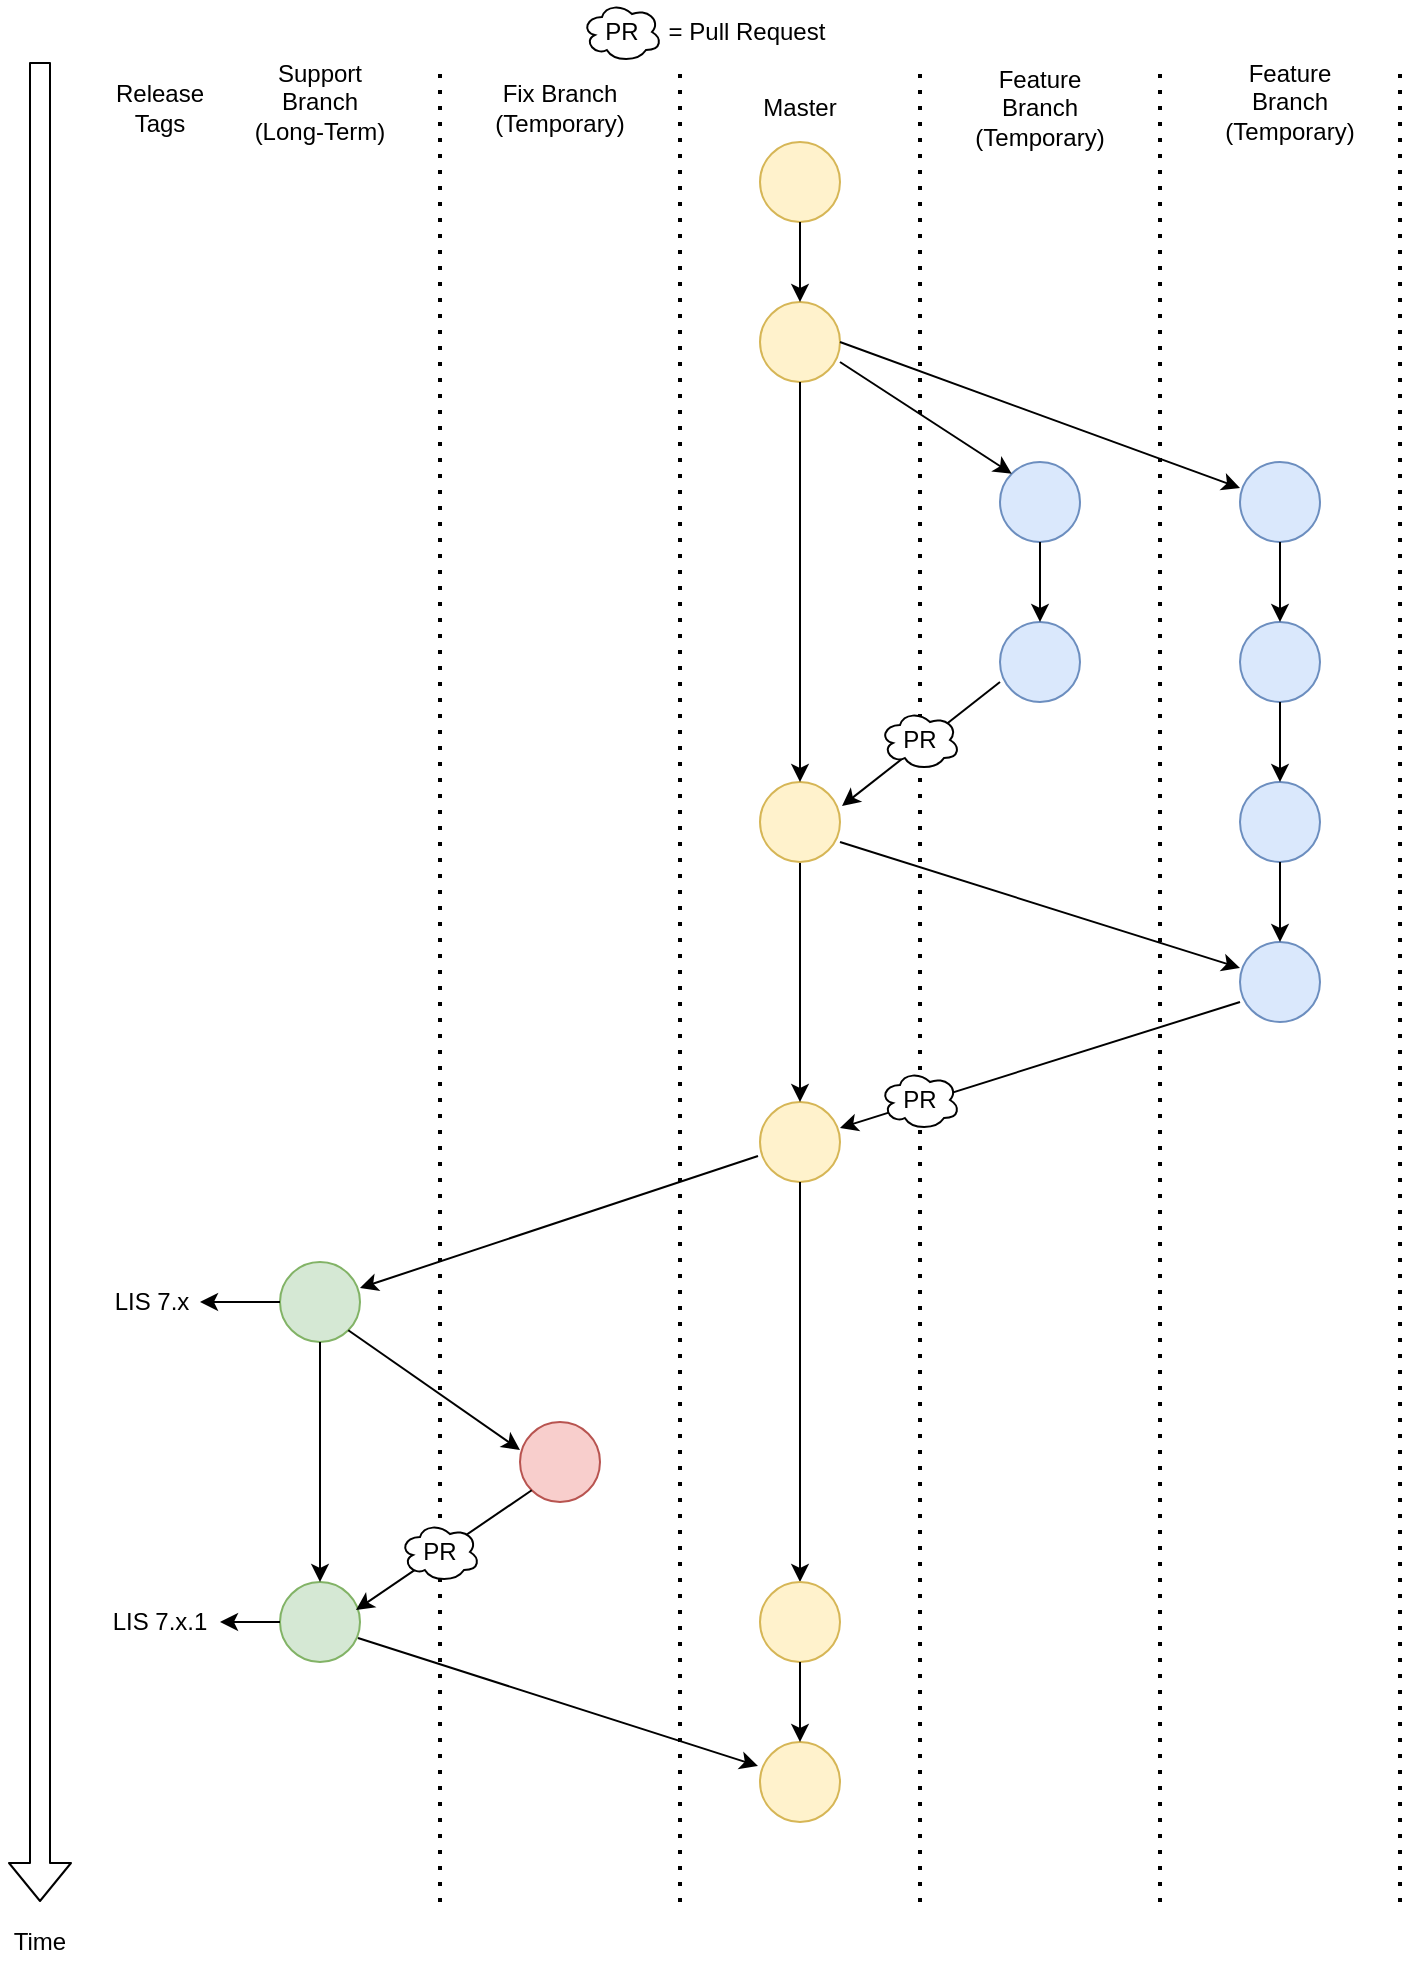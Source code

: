 <mxfile version="14.9.3" type="device"><diagram id="zTFEWpy3qW7CQAIHSeds" name="Page-1"><mxGraphModel dx="974" dy="496" grid="1" gridSize="10" guides="1" tooltips="1" connect="1" arrows="1" fold="1" page="1" pageScale="1" pageWidth="850" pageHeight="1100" math="0" shadow="0"><root><mxCell id="0"/><mxCell id="1" parent="0"/><mxCell id="1DyeuNXRVK-pLFqoDSZ0-1" value="" style="ellipse;whiteSpace=wrap;html=1;aspect=fixed;fillColor=#fff2cc;strokeColor=#d6b656;" parent="1" vertex="1"><mxGeometry x="480" y="80" width="40" height="40" as="geometry"/></mxCell><mxCell id="1DyeuNXRVK-pLFqoDSZ0-2" value="" style="ellipse;whiteSpace=wrap;html=1;aspect=fixed;fillColor=#fff2cc;strokeColor=#d6b656;" parent="1" vertex="1"><mxGeometry x="480" y="160" width="40" height="40" as="geometry"/></mxCell><mxCell id="1DyeuNXRVK-pLFqoDSZ0-5" value="" style="ellipse;whiteSpace=wrap;html=1;aspect=fixed;fillColor=#fff2cc;strokeColor=#d6b656;" parent="1" vertex="1"><mxGeometry x="480" y="560" width="40" height="40" as="geometry"/></mxCell><mxCell id="1DyeuNXRVK-pLFqoDSZ0-6" value="" style="ellipse;whiteSpace=wrap;html=1;aspect=fixed;fillColor=#dae8fc;strokeColor=#6c8ebf;" parent="1" vertex="1"><mxGeometry x="600" y="240" width="40" height="40" as="geometry"/></mxCell><mxCell id="1DyeuNXRVK-pLFqoDSZ0-8" value="" style="ellipse;whiteSpace=wrap;html=1;aspect=fixed;fillColor=#dae8fc;strokeColor=#6c8ebf;" parent="1" vertex="1"><mxGeometry x="600" y="320" width="40" height="40" as="geometry"/></mxCell><mxCell id="1DyeuNXRVK-pLFqoDSZ0-23" value="" style="ellipse;whiteSpace=wrap;html=1;aspect=fixed;fillColor=#d5e8d4;strokeColor=#82b366;" parent="1" vertex="1"><mxGeometry x="240" y="640" width="40" height="40" as="geometry"/></mxCell><mxCell id="1DyeuNXRVK-pLFqoDSZ0-26" value="" style="ellipse;whiteSpace=wrap;html=1;aspect=fixed;fillColor=#d5e8d4;strokeColor=#82b366;" parent="1" vertex="1"><mxGeometry x="240" y="800" width="40" height="40" as="geometry"/></mxCell><mxCell id="1DyeuNXRVK-pLFqoDSZ0-30" value="" style="endArrow=classic;html=1;exitX=0.5;exitY=1;exitDx=0;exitDy=0;entryX=0.5;entryY=0;entryDx=0;entryDy=0;" parent="1" source="1DyeuNXRVK-pLFqoDSZ0-1" target="1DyeuNXRVK-pLFqoDSZ0-2" edge="1"><mxGeometry width="50" height="50" relative="1" as="geometry"><mxPoint x="550" y="153" as="sourcePoint"/><mxPoint x="600" y="103" as="targetPoint"/></mxGeometry></mxCell><mxCell id="1DyeuNXRVK-pLFqoDSZ0-31" value="" style="endArrow=classic;html=1;entryX=0;entryY=0;entryDx=0;entryDy=0;" parent="1" target="1DyeuNXRVK-pLFqoDSZ0-6" edge="1"><mxGeometry width="50" height="50" relative="1" as="geometry"><mxPoint x="520" y="190" as="sourcePoint"/><mxPoint x="590" y="143" as="targetPoint"/></mxGeometry></mxCell><mxCell id="1DyeuNXRVK-pLFqoDSZ0-34" value="" style="endArrow=classic;html=1;exitX=0.5;exitY=1;exitDx=0;exitDy=0;entryX=0.5;entryY=0;entryDx=0;entryDy=0;" parent="1" source="1DyeuNXRVK-pLFqoDSZ0-6" target="1DyeuNXRVK-pLFqoDSZ0-8" edge="1"><mxGeometry width="50" height="50" relative="1" as="geometry"><mxPoint x="320" y="263" as="sourcePoint"/><mxPoint x="370" y="213" as="targetPoint"/></mxGeometry></mxCell><mxCell id="1DyeuNXRVK-pLFqoDSZ0-41" value="" style="endArrow=classic;html=1;exitX=-0.025;exitY=0.675;exitDx=0;exitDy=0;entryX=1;entryY=0.325;entryDx=0;entryDy=0;entryPerimeter=0;exitPerimeter=0;" parent="1" source="1DyeuNXRVK-pLFqoDSZ0-5" target="1DyeuNXRVK-pLFqoDSZ0-23" edge="1"><mxGeometry width="50" height="50" relative="1" as="geometry"><mxPoint x="480" y="663" as="sourcePoint"/><mxPoint x="360" y="673" as="targetPoint"/></mxGeometry></mxCell><mxCell id="1DyeuNXRVK-pLFqoDSZ0-47" value="" style="endArrow=classic;html=1;exitX=0.5;exitY=1;exitDx=0;exitDy=0;entryX=0.5;entryY=0;entryDx=0;entryDy=0;" parent="1" source="1DyeuNXRVK-pLFqoDSZ0-23" target="1DyeuNXRVK-pLFqoDSZ0-26" edge="1"><mxGeometry width="50" height="50" relative="1" as="geometry"><mxPoint x="260" y="923" as="sourcePoint"/><mxPoint x="370" y="903" as="targetPoint"/></mxGeometry></mxCell><mxCell id="1DyeuNXRVK-pLFqoDSZ0-50" value="" style="endArrow=classic;html=1;exitX=0.5;exitY=1;exitDx=0;exitDy=0;entryX=0.5;entryY=0;entryDx=0;entryDy=0;" parent="1" source="1DyeuNXRVK-pLFqoDSZ0-5" target="1DyeuNXRVK-pLFqoDSZ0-54" edge="1"><mxGeometry width="50" height="50" relative="1" as="geometry"><mxPoint x="500" y="683" as="sourcePoint"/><mxPoint x="500" y="963" as="targetPoint"/></mxGeometry></mxCell><mxCell id="1DyeuNXRVK-pLFqoDSZ0-51" value="" style="ellipse;whiteSpace=wrap;html=1;aspect=fixed;fillColor=#f8cecc;strokeColor=#b85450;" parent="1" vertex="1"><mxGeometry x="360" y="720" width="40" height="40" as="geometry"/></mxCell><mxCell id="1DyeuNXRVK-pLFqoDSZ0-52" value="" style="endArrow=classic;html=1;exitX=1;exitY=1;exitDx=0;exitDy=0;entryX=0;entryY=0.35;entryDx=0;entryDy=0;entryPerimeter=0;" parent="1" source="1DyeuNXRVK-pLFqoDSZ0-23" target="1DyeuNXRVK-pLFqoDSZ0-51" edge="1"><mxGeometry width="50" height="50" relative="1" as="geometry"><mxPoint x="274.142" y="917.142" as="sourcePoint"/><mxPoint x="356" y="732" as="targetPoint"/></mxGeometry></mxCell><mxCell id="1DyeuNXRVK-pLFqoDSZ0-54" value="" style="ellipse;whiteSpace=wrap;html=1;aspect=fixed;fillColor=#fff2cc;strokeColor=#d6b656;" parent="1" vertex="1"><mxGeometry x="480" y="800" width="40" height="40" as="geometry"/></mxCell><mxCell id="1DyeuNXRVK-pLFqoDSZ0-58" value="Master" style="text;html=1;strokeColor=none;fillColor=none;align=center;verticalAlign=middle;whiteSpace=wrap;rounded=0;" parent="1" vertex="1"><mxGeometry x="480" y="53" width="40" height="20" as="geometry"/></mxCell><mxCell id="1DyeuNXRVK-pLFqoDSZ0-59" value="Feature Branch&lt;br&gt;(Temporary)" style="text;html=1;strokeColor=none;fillColor=none;align=center;verticalAlign=middle;whiteSpace=wrap;rounded=0;" parent="1" vertex="1"><mxGeometry x="595" y="53" width="50" height="20" as="geometry"/></mxCell><mxCell id="1DyeuNXRVK-pLFqoDSZ0-60" value="Fix Branch (Temporary)" style="text;html=1;strokeColor=none;fillColor=none;align=center;verticalAlign=middle;whiteSpace=wrap;rounded=0;" parent="1" vertex="1"><mxGeometry x="355" y="53" width="50" height="20" as="geometry"/></mxCell><mxCell id="1DyeuNXRVK-pLFqoDSZ0-64" value="Support Branch (Long-Term)" style="text;html=1;strokeColor=none;fillColor=none;align=center;verticalAlign=middle;whiteSpace=wrap;rounded=0;" parent="1" vertex="1"><mxGeometry x="225" y="50" width="70" height="20" as="geometry"/></mxCell><mxCell id="1DyeuNXRVK-pLFqoDSZ0-66" value="" style="endArrow=classic;html=1;exitX=0;exitY=1;exitDx=0;exitDy=0;entryX=0.95;entryY=0.35;entryDx=0;entryDy=0;entryPerimeter=0;" parent="1" source="1DyeuNXRVK-pLFqoDSZ0-51" target="1DyeuNXRVK-pLFqoDSZ0-26" edge="1"><mxGeometry width="50" height="50" relative="1" as="geometry"><mxPoint x="410" y="550" as="sourcePoint"/><mxPoint x="460" y="500" as="targetPoint"/></mxGeometry></mxCell><mxCell id="1DyeuNXRVK-pLFqoDSZ0-69" value="" style="endArrow=none;dashed=1;html=1;dashPattern=1 3;strokeWidth=2;" parent="1" edge="1"><mxGeometry width="50" height="50" relative="1" as="geometry"><mxPoint x="560" y="960" as="sourcePoint"/><mxPoint x="560" y="40" as="targetPoint"/></mxGeometry></mxCell><mxCell id="1DyeuNXRVK-pLFqoDSZ0-70" value="" style="endArrow=none;dashed=1;html=1;dashPattern=1 3;strokeWidth=2;" parent="1" edge="1"><mxGeometry width="50" height="50" relative="1" as="geometry"><mxPoint x="320" y="960" as="sourcePoint"/><mxPoint x="320" y="40" as="targetPoint"/></mxGeometry></mxCell><mxCell id="1DyeuNXRVK-pLFqoDSZ0-72" value="" style="endArrow=none;dashed=1;html=1;dashPattern=1 3;strokeWidth=2;" parent="1" edge="1"><mxGeometry width="50" height="50" relative="1" as="geometry"><mxPoint x="440" y="960" as="sourcePoint"/><mxPoint x="440" y="40" as="targetPoint"/></mxGeometry></mxCell><mxCell id="1DyeuNXRVK-pLFqoDSZ0-75" value="Time" style="text;html=1;strokeColor=none;fillColor=none;align=center;verticalAlign=middle;whiteSpace=wrap;rounded=0;" parent="1" vertex="1"><mxGeometry x="100" y="970" width="40" height="20" as="geometry"/></mxCell><mxCell id="1DyeuNXRVK-pLFqoDSZ0-78" value="" style="shape=flexArrow;endArrow=classic;html=1;" parent="1" edge="1"><mxGeometry width="50" height="50" relative="1" as="geometry"><mxPoint x="120" y="40" as="sourcePoint"/><mxPoint x="120" y="960" as="targetPoint"/></mxGeometry></mxCell><mxCell id="1DyeuNXRVK-pLFqoDSZ0-80" value="LIS 7.x.1" style="text;html=1;strokeColor=none;fillColor=none;align=center;verticalAlign=middle;whiteSpace=wrap;rounded=0;" parent="1" vertex="1"><mxGeometry x="150" y="810" width="60" height="20" as="geometry"/></mxCell><mxCell id="4GaZxwQwqQgJ384cXdj0-1" value="" style="endArrow=none;dashed=1;html=1;dashPattern=1 3;strokeWidth=2;" parent="1" edge="1"><mxGeometry width="50" height="50" relative="1" as="geometry"><mxPoint x="680" y="960" as="sourcePoint"/><mxPoint x="680" y="40" as="targetPoint"/></mxGeometry></mxCell><mxCell id="4GaZxwQwqQgJ384cXdj0-2" value="Release Tags" style="text;html=1;strokeColor=none;fillColor=none;align=center;verticalAlign=middle;whiteSpace=wrap;rounded=0;" parent="1" vertex="1"><mxGeometry x="155" y="53" width="50" height="20" as="geometry"/></mxCell><mxCell id="4GaZxwQwqQgJ384cXdj0-3" value="Feature Branch&lt;br&gt;(Temporary)" style="text;html=1;strokeColor=none;fillColor=none;align=center;verticalAlign=middle;whiteSpace=wrap;rounded=0;" parent="1" vertex="1"><mxGeometry x="720" y="50" width="50" height="20" as="geometry"/></mxCell><mxCell id="4GaZxwQwqQgJ384cXdj0-4" value="" style="endArrow=none;dashed=1;html=1;dashPattern=1 3;strokeWidth=2;" parent="1" edge="1"><mxGeometry width="50" height="50" relative="1" as="geometry"><mxPoint x="800" y="960" as="sourcePoint"/><mxPoint x="800" y="40" as="targetPoint"/></mxGeometry></mxCell><mxCell id="4GaZxwQwqQgJ384cXdj0-5" value="" style="ellipse;whiteSpace=wrap;html=1;aspect=fixed;fillColor=#dae8fc;strokeColor=#6c8ebf;" parent="1" vertex="1"><mxGeometry x="720" y="240" width="40" height="40" as="geometry"/></mxCell><mxCell id="4GaZxwQwqQgJ384cXdj0-6" value="" style="ellipse;whiteSpace=wrap;html=1;aspect=fixed;fillColor=#dae8fc;strokeColor=#6c8ebf;" parent="1" vertex="1"><mxGeometry x="720" y="320" width="40" height="40" as="geometry"/></mxCell><mxCell id="4GaZxwQwqQgJ384cXdj0-7" value="" style="ellipse;whiteSpace=wrap;html=1;aspect=fixed;fillColor=#dae8fc;strokeColor=#6c8ebf;" parent="1" vertex="1"><mxGeometry x="720" y="400" width="40" height="40" as="geometry"/></mxCell><mxCell id="4GaZxwQwqQgJ384cXdj0-8" value="" style="ellipse;whiteSpace=wrap;html=1;aspect=fixed;fillColor=#dae8fc;strokeColor=#6c8ebf;" parent="1" vertex="1"><mxGeometry x="720" y="480" width="40" height="40" as="geometry"/></mxCell><mxCell id="4GaZxwQwqQgJ384cXdj0-14" style="edgeStyle=orthogonalEdgeStyle;rounded=0;orthogonalLoop=1;jettySize=auto;html=1;exitX=0.5;exitY=1;exitDx=0;exitDy=0;entryX=0.5;entryY=0;entryDx=0;entryDy=0;" parent="1" source="4GaZxwQwqQgJ384cXdj0-9" target="1DyeuNXRVK-pLFqoDSZ0-5" edge="1"><mxGeometry relative="1" as="geometry"/></mxCell><mxCell id="4GaZxwQwqQgJ384cXdj0-9" value="" style="ellipse;whiteSpace=wrap;html=1;aspect=fixed;fillColor=#fff2cc;strokeColor=#d6b656;" parent="1" vertex="1"><mxGeometry x="480" y="400" width="40" height="40" as="geometry"/></mxCell><mxCell id="4GaZxwQwqQgJ384cXdj0-11" value="" style="endArrow=classic;html=1;entryX=0;entryY=0.325;entryDx=0;entryDy=0;entryPerimeter=0;" parent="1" target="4GaZxwQwqQgJ384cXdj0-8" edge="1"><mxGeometry width="50" height="50" relative="1" as="geometry"><mxPoint x="520" y="430" as="sourcePoint"/><mxPoint x="524.142" y="415.858" as="targetPoint"/></mxGeometry></mxCell><mxCell id="4GaZxwQwqQgJ384cXdj0-12" value="" style="endArrow=classic;html=1;exitX=0.5;exitY=1;exitDx=0;exitDy=0;entryX=0.5;entryY=0;entryDx=0;entryDy=0;" parent="1" source="1DyeuNXRVK-pLFqoDSZ0-2" target="4GaZxwQwqQgJ384cXdj0-9" edge="1"><mxGeometry width="50" height="50" relative="1" as="geometry"><mxPoint x="610" y="480" as="sourcePoint"/><mxPoint x="660" y="430" as="targetPoint"/></mxGeometry></mxCell><mxCell id="4GaZxwQwqQgJ384cXdj0-13" value="" style="endArrow=classic;html=1;exitX=1;exitY=0.5;exitDx=0;exitDy=0;entryX=0;entryY=0.325;entryDx=0;entryDy=0;entryPerimeter=0;" parent="1" source="1DyeuNXRVK-pLFqoDSZ0-2" target="4GaZxwQwqQgJ384cXdj0-5" edge="1"><mxGeometry width="50" height="50" relative="1" as="geometry"><mxPoint x="550" y="170" as="sourcePoint"/><mxPoint x="600" y="120" as="targetPoint"/></mxGeometry></mxCell><mxCell id="4GaZxwQwqQgJ384cXdj0-16" value="" style="endArrow=classic;html=1;exitX=0.5;exitY=1;exitDx=0;exitDy=0;entryX=0.5;entryY=0;entryDx=0;entryDy=0;" parent="1" source="4GaZxwQwqQgJ384cXdj0-5" target="4GaZxwQwqQgJ384cXdj0-6" edge="1"><mxGeometry width="50" height="50" relative="1" as="geometry"><mxPoint x="610" y="480" as="sourcePoint"/><mxPoint x="660" y="430" as="targetPoint"/></mxGeometry></mxCell><mxCell id="4GaZxwQwqQgJ384cXdj0-17" value="" style="endArrow=classic;html=1;exitX=0.5;exitY=1;exitDx=0;exitDy=0;entryX=0.5;entryY=0;entryDx=0;entryDy=0;" parent="1" source="4GaZxwQwqQgJ384cXdj0-6" target="4GaZxwQwqQgJ384cXdj0-7" edge="1"><mxGeometry width="50" height="50" relative="1" as="geometry"><mxPoint x="610" y="480" as="sourcePoint"/><mxPoint x="660" y="430" as="targetPoint"/></mxGeometry></mxCell><mxCell id="4GaZxwQwqQgJ384cXdj0-18" value="" style="endArrow=classic;html=1;exitX=0.5;exitY=1;exitDx=0;exitDy=0;entryX=0.5;entryY=0;entryDx=0;entryDy=0;" parent="1" source="4GaZxwQwqQgJ384cXdj0-7" target="4GaZxwQwqQgJ384cXdj0-8" edge="1"><mxGeometry width="50" height="50" relative="1" as="geometry"><mxPoint x="610" y="480" as="sourcePoint"/><mxPoint x="660" y="430" as="targetPoint"/></mxGeometry></mxCell><mxCell id="4GaZxwQwqQgJ384cXdj0-19" value="" style="endArrow=classic;html=1;entryX=1;entryY=0.325;entryDx=0;entryDy=0;entryPerimeter=0;" parent="1" target="1DyeuNXRVK-pLFqoDSZ0-5" edge="1"><mxGeometry width="50" height="50" relative="1" as="geometry"><mxPoint x="720" y="510" as="sourcePoint"/><mxPoint x="660" y="430" as="targetPoint"/></mxGeometry></mxCell><mxCell id="4GaZxwQwqQgJ384cXdj0-27" value="LIS 7.x" style="text;html=1;strokeColor=none;fillColor=none;align=center;verticalAlign=middle;whiteSpace=wrap;rounded=0;" parent="1" vertex="1"><mxGeometry x="146" y="650" width="60" height="20" as="geometry"/></mxCell><mxCell id="4GaZxwQwqQgJ384cXdj0-31" value="" style="endArrow=classic;html=1;exitX=0;exitY=0.5;exitDx=0;exitDy=0;" parent="1" source="1DyeuNXRVK-pLFqoDSZ0-23" edge="1"><mxGeometry width="50" height="50" relative="1" as="geometry"><mxPoint x="220" y="620" as="sourcePoint"/><mxPoint x="200" y="660" as="targetPoint"/></mxGeometry></mxCell><mxCell id="4GaZxwQwqQgJ384cXdj0-34" value="" style="endArrow=classic;html=1;exitX=0;exitY=0.5;exitDx=0;exitDy=0;" parent="1" source="1DyeuNXRVK-pLFqoDSZ0-26" edge="1"><mxGeometry width="50" height="50" relative="1" as="geometry"><mxPoint x="220" y="780" as="sourcePoint"/><mxPoint x="210" y="820" as="targetPoint"/></mxGeometry></mxCell><mxCell id="LGWLUGKqrH0K21FcI8Ci-11" value="" style="endArrow=classic;html=1;entryX=1.025;entryY=0.3;entryDx=0;entryDy=0;entryPerimeter=0;" edge="1" parent="1" target="4GaZxwQwqQgJ384cXdj0-9"><mxGeometry width="50" height="50" relative="1" as="geometry"><mxPoint x="600" y="350" as="sourcePoint"/><mxPoint x="570" y="370" as="targetPoint"/></mxGeometry></mxCell><mxCell id="LGWLUGKqrH0K21FcI8Ci-18" value="" style="group" vertex="1" connectable="0" parent="1"><mxGeometry x="300" y="770" width="40" height="30" as="geometry"/></mxCell><mxCell id="LGWLUGKqrH0K21FcI8Ci-16" value="" style="ellipse;shape=cloud;whiteSpace=wrap;html=1;shadow=0;" vertex="1" parent="LGWLUGKqrH0K21FcI8Ci-18"><mxGeometry width="40" height="30" as="geometry"/></mxCell><mxCell id="LGWLUGKqrH0K21FcI8Ci-17" value="PR" style="text;html=1;strokeColor=none;fillColor=none;align=center;verticalAlign=middle;whiteSpace=wrap;rounded=0;shadow=0;" vertex="1" parent="LGWLUGKqrH0K21FcI8Ci-18"><mxGeometry y="5" width="40" height="20" as="geometry"/></mxCell><mxCell id="LGWLUGKqrH0K21FcI8Ci-21" value="" style="group" vertex="1" connectable="0" parent="1"><mxGeometry x="540" y="364" width="40" height="30" as="geometry"/></mxCell><mxCell id="LGWLUGKqrH0K21FcI8Ci-22" value="" style="ellipse;shape=cloud;whiteSpace=wrap;html=1;shadow=0;" vertex="1" parent="LGWLUGKqrH0K21FcI8Ci-21"><mxGeometry width="40" height="30" as="geometry"/></mxCell><mxCell id="LGWLUGKqrH0K21FcI8Ci-23" value="PR" style="text;html=1;strokeColor=none;fillColor=none;align=center;verticalAlign=middle;whiteSpace=wrap;rounded=0;shadow=0;" vertex="1" parent="LGWLUGKqrH0K21FcI8Ci-21"><mxGeometry y="5" width="40" height="20" as="geometry"/></mxCell><mxCell id="LGWLUGKqrH0K21FcI8Ci-24" value="" style="group" vertex="1" connectable="0" parent="1"><mxGeometry x="540" y="544" width="40" height="30" as="geometry"/></mxCell><mxCell id="LGWLUGKqrH0K21FcI8Ci-25" value="" style="ellipse;shape=cloud;whiteSpace=wrap;html=1;shadow=0;" vertex="1" parent="LGWLUGKqrH0K21FcI8Ci-24"><mxGeometry width="40" height="30" as="geometry"/></mxCell><mxCell id="LGWLUGKqrH0K21FcI8Ci-26" value="PR" style="text;html=1;strokeColor=none;fillColor=none;align=center;verticalAlign=middle;whiteSpace=wrap;rounded=0;shadow=0;" vertex="1" parent="LGWLUGKqrH0K21FcI8Ci-24"><mxGeometry y="5" width="40" height="20" as="geometry"/></mxCell><mxCell id="LGWLUGKqrH0K21FcI8Ci-27" value="" style="ellipse;whiteSpace=wrap;html=1;aspect=fixed;fillColor=#fff2cc;strokeColor=#d6b656;" vertex="1" parent="1"><mxGeometry x="480" y="880" width="40" height="40" as="geometry"/></mxCell><mxCell id="LGWLUGKqrH0K21FcI8Ci-28" value="" style="endArrow=classic;html=1;exitX=0.975;exitY=0.7;exitDx=0;exitDy=0;entryX=-0.025;entryY=0.3;entryDx=0;entryDy=0;entryPerimeter=0;exitPerimeter=0;" edge="1" parent="1" source="1DyeuNXRVK-pLFqoDSZ0-26" target="LGWLUGKqrH0K21FcI8Ci-27"><mxGeometry width="50" height="50" relative="1" as="geometry"><mxPoint x="400" y="830" as="sourcePoint"/><mxPoint x="450" y="780" as="targetPoint"/></mxGeometry></mxCell><mxCell id="LGWLUGKqrH0K21FcI8Ci-30" value="" style="endArrow=classic;html=1;entryX=0.5;entryY=0;entryDx=0;entryDy=0;" edge="1" parent="1" target="LGWLUGKqrH0K21FcI8Ci-27"><mxGeometry width="50" height="50" relative="1" as="geometry"><mxPoint x="500" y="840" as="sourcePoint"/><mxPoint x="450" y="780" as="targetPoint"/></mxGeometry></mxCell><mxCell id="LGWLUGKqrH0K21FcI8Ci-31" value="" style="group" vertex="1" connectable="0" parent="1"><mxGeometry x="391" y="10" width="40" height="30" as="geometry"/></mxCell><mxCell id="LGWLUGKqrH0K21FcI8Ci-32" value="" style="ellipse;shape=cloud;whiteSpace=wrap;html=1;shadow=0;" vertex="1" parent="LGWLUGKqrH0K21FcI8Ci-31"><mxGeometry width="40" height="30" as="geometry"/></mxCell><mxCell id="LGWLUGKqrH0K21FcI8Ci-33" value="PR" style="text;html=1;strokeColor=none;fillColor=none;align=center;verticalAlign=middle;whiteSpace=wrap;rounded=0;shadow=0;" vertex="1" parent="LGWLUGKqrH0K21FcI8Ci-31"><mxGeometry y="5" width="40" height="20" as="geometry"/></mxCell><mxCell id="LGWLUGKqrH0K21FcI8Ci-34" value="= Pull Request" style="text;html=1;strokeColor=none;fillColor=none;align=center;verticalAlign=middle;whiteSpace=wrap;rounded=0;shadow=0;" vertex="1" parent="1"><mxGeometry x="426" y="15" width="95" height="20" as="geometry"/></mxCell></root></mxGraphModel></diagram></mxfile>